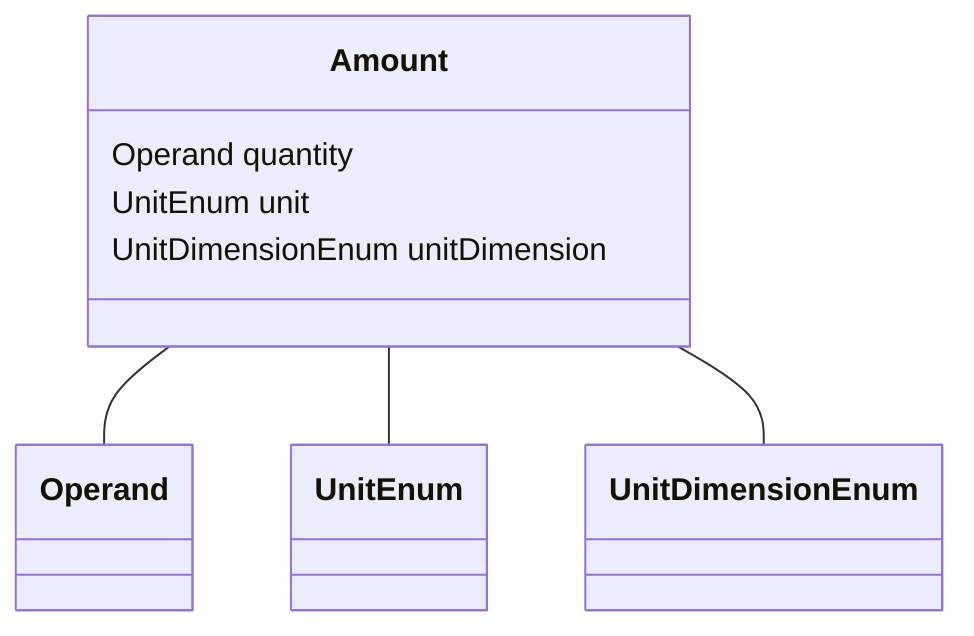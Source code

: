 classDiagram
  Amount -- Operand
Amount -- UnitEnum
Amount -- UnitDimensionEnum


class Amount {

  Operand quantity
  UnitEnum unit
  UnitDimensionEnum unitDimension

}